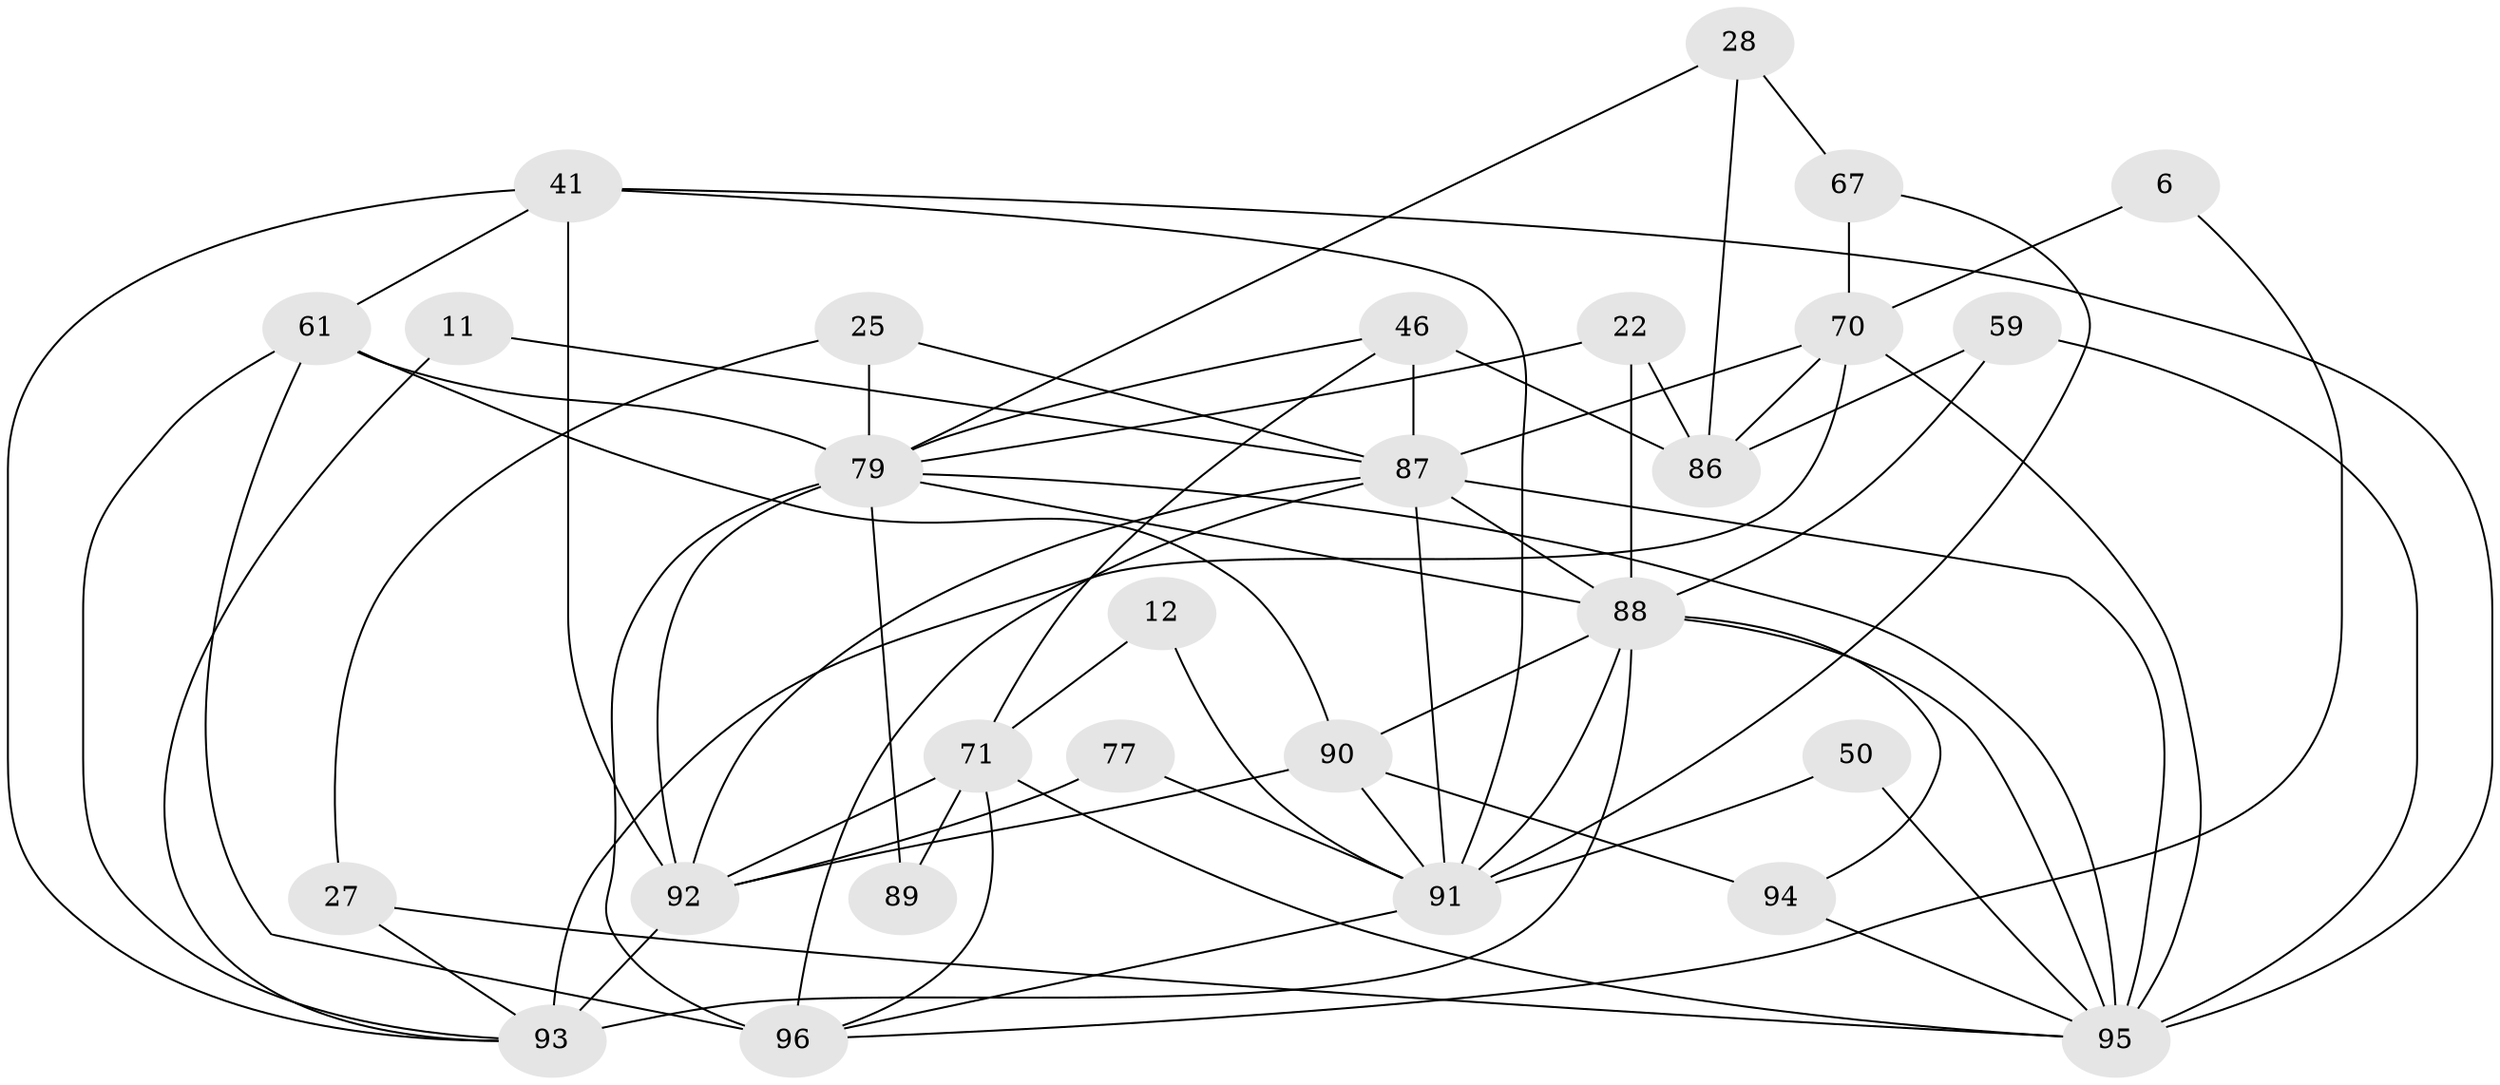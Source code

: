 // original degree distribution, {3: 0.34375, 4: 0.21875, 5: 0.14583333333333334, 2: 0.11458333333333333, 7: 0.07291666666666667, 6: 0.10416666666666667}
// Generated by graph-tools (version 1.1) at 2025/53/03/04/25 21:53:17]
// undirected, 28 vertices, 68 edges
graph export_dot {
graph [start="1"]
  node [color=gray90,style=filled];
  6;
  11;
  12;
  22 [super="+3"];
  25 [super="+18"];
  27;
  28;
  41;
  46 [super="+15"];
  50;
  59;
  61 [super="+26+7"];
  67 [super="+2"];
  70 [super="+30"];
  71 [super="+21+62"];
  77;
  79 [super="+73+76"];
  86 [super="+68"];
  87 [super="+66+60+85+57"];
  88 [super="+82+83"];
  89;
  90 [super="+10+58"];
  91 [super="+51+39"];
  92 [super="+29+34+75"];
  93 [super="+53+84+48"];
  94 [super="+80+44"];
  95 [super="+36+74+38+52+78+47"];
  96 [super="+63"];
  6 -- 70;
  6 -- 96;
  11 -- 87;
  11 -- 93;
  12 -- 71 [weight=2];
  12 -- 91 [weight=2];
  22 -- 86 [weight=3];
  22 -- 88;
  22 -- 79;
  25 -- 27 [weight=2];
  25 -- 87 [weight=2];
  25 -- 79;
  27 -- 95 [weight=3];
  27 -- 93;
  28 -- 67;
  28 -- 86;
  28 -- 79;
  41 -- 61 [weight=2];
  41 -- 92;
  41 -- 93;
  41 -- 91 [weight=2];
  41 -- 95;
  46 -- 86 [weight=2];
  46 -- 87 [weight=3];
  46 -- 71 [weight=2];
  46 -- 79;
  50 -- 91 [weight=2];
  50 -- 95 [weight=4];
  59 -- 88;
  59 -- 86;
  59 -- 95;
  61 -- 93 [weight=2];
  61 -- 96;
  61 -- 90;
  61 -- 79 [weight=2];
  67 -- 70 [weight=2];
  67 -- 91;
  70 -- 86 [weight=2];
  70 -- 95;
  70 -- 93;
  70 -- 87 [weight=2];
  71 -- 89;
  71 -- 92;
  71 -- 95 [weight=2];
  71 -- 96;
  77 -- 91;
  77 -- 92;
  79 -- 88;
  79 -- 96 [weight=3];
  79 -- 92;
  79 -- 95 [weight=4];
  79 -- 89;
  87 -- 91 [weight=5];
  87 -- 95 [weight=7];
  87 -- 88 [weight=4];
  87 -- 92 [weight=3];
  87 -- 96;
  88 -- 91 [weight=3];
  88 -- 94;
  88 -- 93 [weight=5];
  88 -- 95;
  88 -- 90;
  90 -- 91;
  90 -- 92;
  90 -- 94 [weight=2];
  91 -- 96 [weight=2];
  92 -- 93;
  94 -- 95 [weight=2];
}
